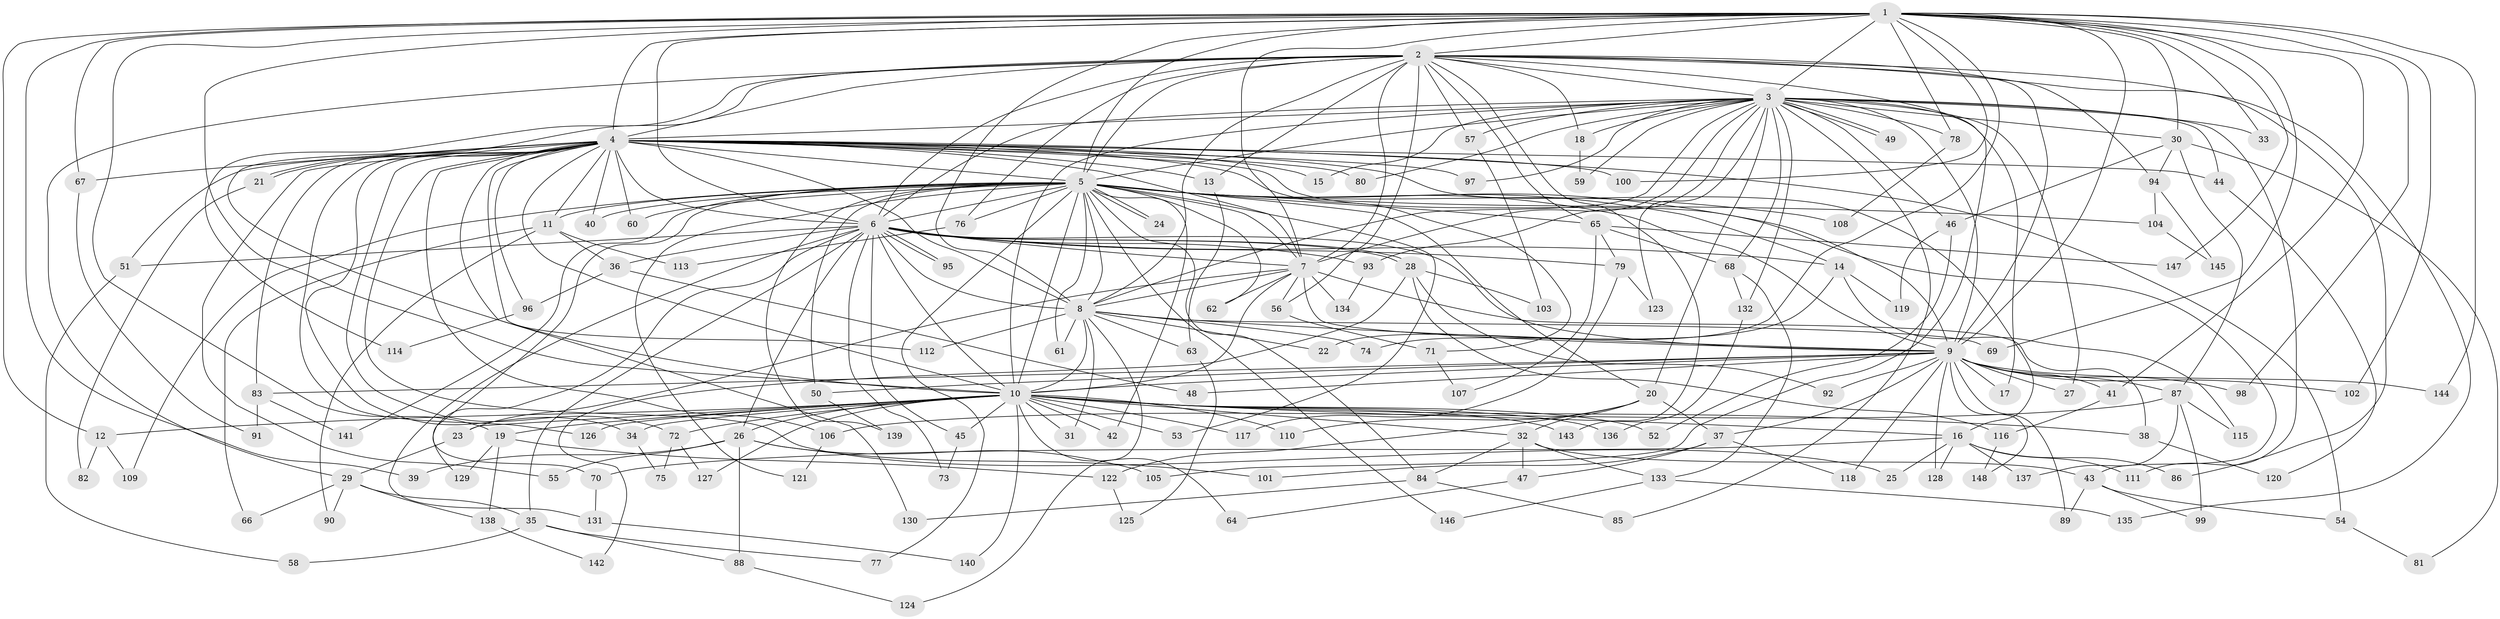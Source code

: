 // Generated by graph-tools (version 1.1) at 2025/34/03/09/25 02:34:37]
// undirected, 148 vertices, 321 edges
graph export_dot {
graph [start="1"]
  node [color=gray90,style=filled];
  1;
  2;
  3;
  4;
  5;
  6;
  7;
  8;
  9;
  10;
  11;
  12;
  13;
  14;
  15;
  16;
  17;
  18;
  19;
  20;
  21;
  22;
  23;
  24;
  25;
  26;
  27;
  28;
  29;
  30;
  31;
  32;
  33;
  34;
  35;
  36;
  37;
  38;
  39;
  40;
  41;
  42;
  43;
  44;
  45;
  46;
  47;
  48;
  49;
  50;
  51;
  52;
  53;
  54;
  55;
  56;
  57;
  58;
  59;
  60;
  61;
  62;
  63;
  64;
  65;
  66;
  67;
  68;
  69;
  70;
  71;
  72;
  73;
  74;
  75;
  76;
  77;
  78;
  79;
  80;
  81;
  82;
  83;
  84;
  85;
  86;
  87;
  88;
  89;
  90;
  91;
  92;
  93;
  94;
  95;
  96;
  97;
  98;
  99;
  100;
  101;
  102;
  103;
  104;
  105;
  106;
  107;
  108;
  109;
  110;
  111;
  112;
  113;
  114;
  115;
  116;
  117;
  118;
  119;
  120;
  121;
  122;
  123;
  124;
  125;
  126;
  127;
  128;
  129;
  130;
  131;
  132;
  133;
  134;
  135;
  136;
  137;
  138;
  139;
  140;
  141;
  142;
  143;
  144;
  145;
  146;
  147;
  148;
  1 -- 2;
  1 -- 3;
  1 -- 4;
  1 -- 5;
  1 -- 6;
  1 -- 7;
  1 -- 8;
  1 -- 9;
  1 -- 10;
  1 -- 12;
  1 -- 19;
  1 -- 22;
  1 -- 30;
  1 -- 33;
  1 -- 39;
  1 -- 41;
  1 -- 67;
  1 -- 69;
  1 -- 78;
  1 -- 98;
  1 -- 100;
  1 -- 102;
  1 -- 144;
  1 -- 147;
  2 -- 3;
  2 -- 4;
  2 -- 5;
  2 -- 6;
  2 -- 7;
  2 -- 8;
  2 -- 9;
  2 -- 10;
  2 -- 13;
  2 -- 18;
  2 -- 29;
  2 -- 56;
  2 -- 57;
  2 -- 65;
  2 -- 76;
  2 -- 86;
  2 -- 94;
  2 -- 105;
  2 -- 114;
  2 -- 135;
  2 -- 143;
  3 -- 4;
  3 -- 5;
  3 -- 6;
  3 -- 7;
  3 -- 8;
  3 -- 9;
  3 -- 10;
  3 -- 15;
  3 -- 17;
  3 -- 18;
  3 -- 20;
  3 -- 27;
  3 -- 30;
  3 -- 33;
  3 -- 44;
  3 -- 46;
  3 -- 49;
  3 -- 49;
  3 -- 57;
  3 -- 59;
  3 -- 68;
  3 -- 78;
  3 -- 80;
  3 -- 85;
  3 -- 93;
  3 -- 97;
  3 -- 111;
  3 -- 123;
  3 -- 132;
  4 -- 5;
  4 -- 6;
  4 -- 7;
  4 -- 8;
  4 -- 9;
  4 -- 10;
  4 -- 11;
  4 -- 13;
  4 -- 15;
  4 -- 16;
  4 -- 21;
  4 -- 21;
  4 -- 25;
  4 -- 34;
  4 -- 40;
  4 -- 44;
  4 -- 51;
  4 -- 54;
  4 -- 55;
  4 -- 60;
  4 -- 67;
  4 -- 71;
  4 -- 72;
  4 -- 80;
  4 -- 83;
  4 -- 96;
  4 -- 97;
  4 -- 100;
  4 -- 106;
  4 -- 112;
  4 -- 126;
  4 -- 130;
  5 -- 6;
  5 -- 7;
  5 -- 8;
  5 -- 9;
  5 -- 10;
  5 -- 11;
  5 -- 14;
  5 -- 20;
  5 -- 24;
  5 -- 24;
  5 -- 40;
  5 -- 42;
  5 -- 43;
  5 -- 50;
  5 -- 53;
  5 -- 60;
  5 -- 61;
  5 -- 62;
  5 -- 65;
  5 -- 70;
  5 -- 76;
  5 -- 77;
  5 -- 84;
  5 -- 104;
  5 -- 108;
  5 -- 109;
  5 -- 121;
  5 -- 139;
  5 -- 141;
  5 -- 146;
  6 -- 7;
  6 -- 8;
  6 -- 9;
  6 -- 10;
  6 -- 14;
  6 -- 26;
  6 -- 28;
  6 -- 28;
  6 -- 35;
  6 -- 36;
  6 -- 45;
  6 -- 51;
  6 -- 73;
  6 -- 79;
  6 -- 93;
  6 -- 95;
  6 -- 95;
  6 -- 129;
  6 -- 131;
  7 -- 8;
  7 -- 9;
  7 -- 10;
  7 -- 23;
  7 -- 38;
  7 -- 56;
  7 -- 62;
  7 -- 134;
  8 -- 9;
  8 -- 10;
  8 -- 22;
  8 -- 31;
  8 -- 61;
  8 -- 63;
  8 -- 69;
  8 -- 74;
  8 -- 112;
  8 -- 124;
  9 -- 10;
  9 -- 17;
  9 -- 27;
  9 -- 37;
  9 -- 41;
  9 -- 48;
  9 -- 50;
  9 -- 83;
  9 -- 87;
  9 -- 89;
  9 -- 92;
  9 -- 98;
  9 -- 102;
  9 -- 118;
  9 -- 128;
  9 -- 144;
  9 -- 148;
  10 -- 12;
  10 -- 16;
  10 -- 19;
  10 -- 23;
  10 -- 26;
  10 -- 31;
  10 -- 32;
  10 -- 34;
  10 -- 38;
  10 -- 42;
  10 -- 45;
  10 -- 52;
  10 -- 53;
  10 -- 64;
  10 -- 72;
  10 -- 110;
  10 -- 117;
  10 -- 126;
  10 -- 127;
  10 -- 136;
  10 -- 140;
  10 -- 143;
  11 -- 36;
  11 -- 66;
  11 -- 90;
  11 -- 113;
  12 -- 82;
  12 -- 109;
  13 -- 63;
  14 -- 74;
  14 -- 115;
  14 -- 119;
  16 -- 25;
  16 -- 70;
  16 -- 86;
  16 -- 111;
  16 -- 128;
  16 -- 137;
  18 -- 59;
  19 -- 122;
  19 -- 129;
  19 -- 138;
  20 -- 32;
  20 -- 37;
  20 -- 110;
  20 -- 122;
  21 -- 82;
  23 -- 29;
  26 -- 39;
  26 -- 55;
  26 -- 88;
  26 -- 101;
  26 -- 105;
  28 -- 92;
  28 -- 103;
  28 -- 116;
  28 -- 142;
  29 -- 35;
  29 -- 66;
  29 -- 90;
  29 -- 138;
  30 -- 46;
  30 -- 81;
  30 -- 87;
  30 -- 94;
  32 -- 43;
  32 -- 47;
  32 -- 84;
  32 -- 133;
  34 -- 75;
  35 -- 58;
  35 -- 77;
  35 -- 88;
  36 -- 48;
  36 -- 96;
  37 -- 47;
  37 -- 101;
  37 -- 118;
  38 -- 120;
  41 -- 116;
  43 -- 54;
  43 -- 89;
  43 -- 99;
  44 -- 120;
  45 -- 73;
  46 -- 52;
  46 -- 119;
  47 -- 64;
  50 -- 139;
  51 -- 58;
  54 -- 81;
  56 -- 71;
  57 -- 103;
  63 -- 125;
  65 -- 68;
  65 -- 79;
  65 -- 107;
  65 -- 147;
  67 -- 91;
  68 -- 132;
  68 -- 133;
  70 -- 131;
  71 -- 107;
  72 -- 75;
  72 -- 127;
  76 -- 113;
  78 -- 108;
  79 -- 117;
  79 -- 123;
  83 -- 91;
  83 -- 141;
  84 -- 85;
  84 -- 130;
  87 -- 99;
  87 -- 106;
  87 -- 115;
  87 -- 137;
  88 -- 124;
  93 -- 134;
  94 -- 104;
  94 -- 145;
  96 -- 114;
  104 -- 145;
  106 -- 121;
  116 -- 148;
  122 -- 125;
  131 -- 140;
  132 -- 136;
  133 -- 135;
  133 -- 146;
  138 -- 142;
}
